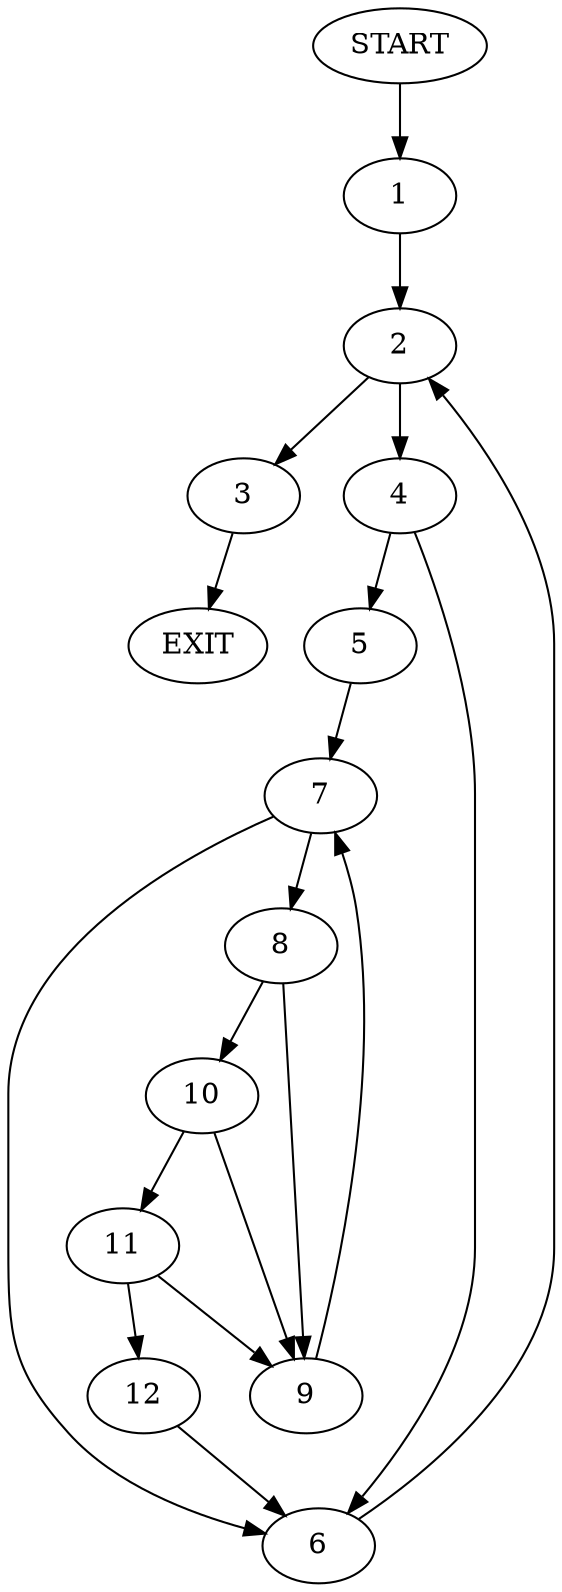 digraph {
0 [label="START"]
13 [label="EXIT"]
0 -> 1
1 -> 2
2 -> 3
2 -> 4
3 -> 13
4 -> 5
4 -> 6
5 -> 7
6 -> 2
7 -> 8
7 -> 6
8 -> 9
8 -> 10
9 -> 7
10 -> 11
10 -> 9
11 -> 9
11 -> 12
12 -> 6
}
